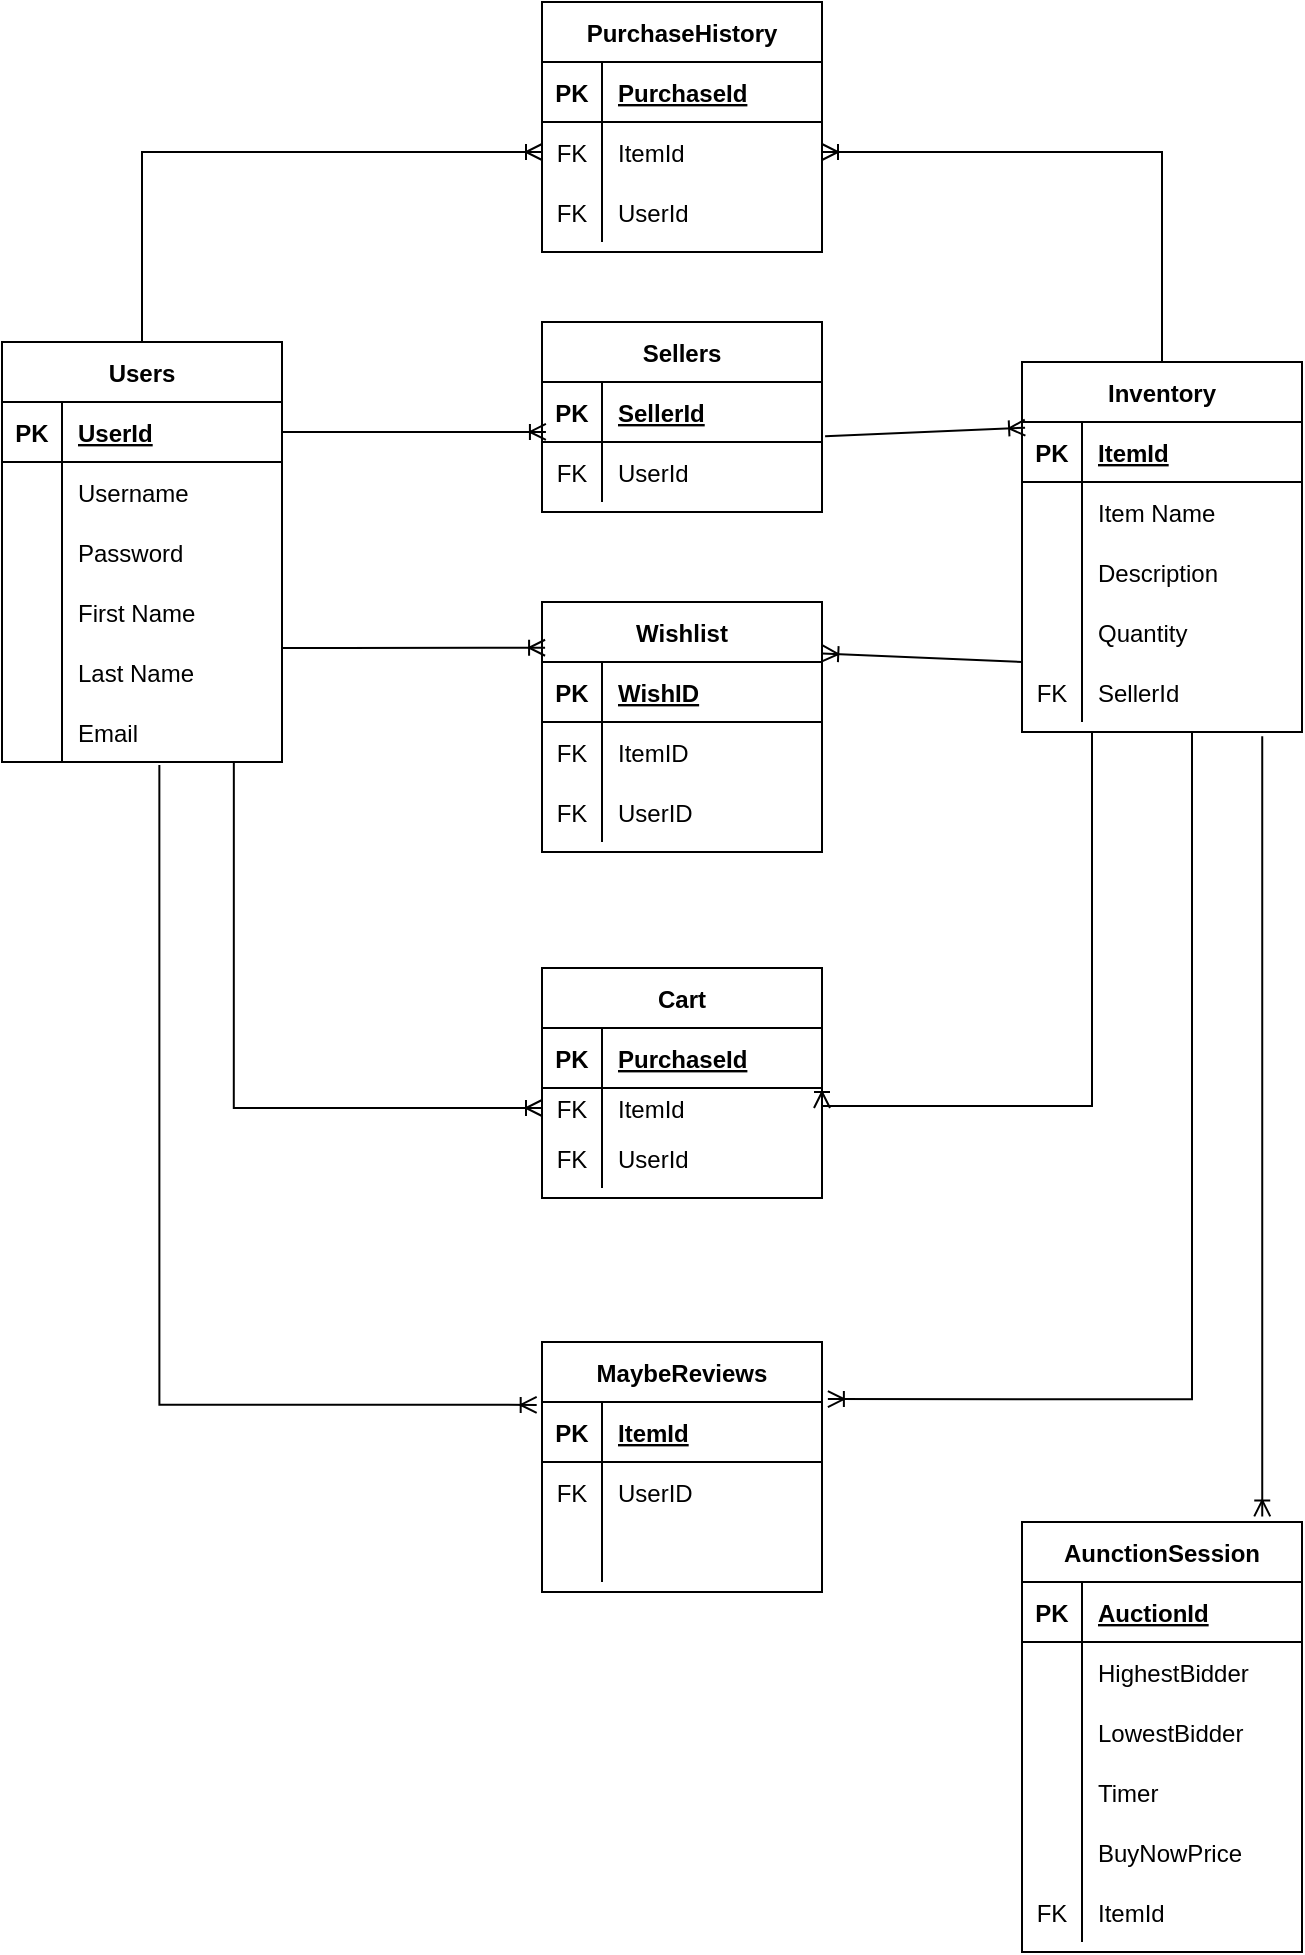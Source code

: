 <mxfile version="16.6.2" type="github">
  <diagram id="R2lEEEUBdFMjLlhIrx00" name="Page-1">
    <mxGraphModel dx="2031" dy="1134" grid="1" gridSize="10" guides="1" tooltips="1" connect="1" arrows="1" fold="1" page="1" pageScale="1" pageWidth="850" pageHeight="1100" math="0" shadow="0" extFonts="Permanent Marker^https://fonts.googleapis.com/css?family=Permanent+Marker">
      <root>
        <mxCell id="0" />
        <mxCell id="1" parent="0" />
        <mxCell id="C-vyLk0tnHw3VtMMgP7b-2" value="Sellers" style="shape=table;startSize=30;container=1;collapsible=1;childLayout=tableLayout;fixedRows=1;rowLines=0;fontStyle=1;align=center;resizeLast=1;" parent="1" vertex="1">
          <mxGeometry x="390" y="170" width="140" height="95" as="geometry" />
        </mxCell>
        <mxCell id="C-vyLk0tnHw3VtMMgP7b-3" value="" style="shape=partialRectangle;collapsible=0;dropTarget=0;pointerEvents=0;fillColor=none;points=[[0,0.5],[1,0.5]];portConstraint=eastwest;top=0;left=0;right=0;bottom=1;" parent="C-vyLk0tnHw3VtMMgP7b-2" vertex="1">
          <mxGeometry y="30" width="140" height="30" as="geometry" />
        </mxCell>
        <mxCell id="C-vyLk0tnHw3VtMMgP7b-4" value="PK" style="shape=partialRectangle;overflow=hidden;connectable=0;fillColor=none;top=0;left=0;bottom=0;right=0;fontStyle=1;" parent="C-vyLk0tnHw3VtMMgP7b-3" vertex="1">
          <mxGeometry width="30" height="30" as="geometry">
            <mxRectangle width="30" height="30" as="alternateBounds" />
          </mxGeometry>
        </mxCell>
        <mxCell id="C-vyLk0tnHw3VtMMgP7b-5" value="SellerId" style="shape=partialRectangle;overflow=hidden;connectable=0;fillColor=none;top=0;left=0;bottom=0;right=0;align=left;spacingLeft=6;fontStyle=5;" parent="C-vyLk0tnHw3VtMMgP7b-3" vertex="1">
          <mxGeometry x="30" width="110" height="30" as="geometry">
            <mxRectangle width="110" height="30" as="alternateBounds" />
          </mxGeometry>
        </mxCell>
        <mxCell id="C-vyLk0tnHw3VtMMgP7b-9" value="" style="shape=partialRectangle;collapsible=0;dropTarget=0;pointerEvents=0;fillColor=none;points=[[0,0.5],[1,0.5]];portConstraint=eastwest;top=0;left=0;right=0;bottom=0;" parent="C-vyLk0tnHw3VtMMgP7b-2" vertex="1">
          <mxGeometry y="60" width="140" height="30" as="geometry" />
        </mxCell>
        <mxCell id="C-vyLk0tnHw3VtMMgP7b-10" value="FK" style="shape=partialRectangle;overflow=hidden;connectable=0;fillColor=none;top=0;left=0;bottom=0;right=0;" parent="C-vyLk0tnHw3VtMMgP7b-9" vertex="1">
          <mxGeometry width="30" height="30" as="geometry">
            <mxRectangle width="30" height="30" as="alternateBounds" />
          </mxGeometry>
        </mxCell>
        <mxCell id="C-vyLk0tnHw3VtMMgP7b-11" value="UserId" style="shape=partialRectangle;overflow=hidden;connectable=0;fillColor=none;top=0;left=0;bottom=0;right=0;align=left;spacingLeft=6;" parent="C-vyLk0tnHw3VtMMgP7b-9" vertex="1">
          <mxGeometry x="30" width="110" height="30" as="geometry">
            <mxRectangle width="110" height="30" as="alternateBounds" />
          </mxGeometry>
        </mxCell>
        <mxCell id="C-vyLk0tnHw3VtMMgP7b-13" value="Inventory" style="shape=table;startSize=30;container=1;collapsible=1;childLayout=tableLayout;fixedRows=1;rowLines=0;fontStyle=1;align=center;resizeLast=1;" parent="1" vertex="1">
          <mxGeometry x="630" y="190" width="140" height="185" as="geometry" />
        </mxCell>
        <mxCell id="C-vyLk0tnHw3VtMMgP7b-14" value="" style="shape=partialRectangle;collapsible=0;dropTarget=0;pointerEvents=0;fillColor=none;points=[[0,0.5],[1,0.5]];portConstraint=eastwest;top=0;left=0;right=0;bottom=1;" parent="C-vyLk0tnHw3VtMMgP7b-13" vertex="1">
          <mxGeometry y="30" width="140" height="30" as="geometry" />
        </mxCell>
        <mxCell id="C-vyLk0tnHw3VtMMgP7b-15" value="PK" style="shape=partialRectangle;overflow=hidden;connectable=0;fillColor=none;top=0;left=0;bottom=0;right=0;fontStyle=1;" parent="C-vyLk0tnHw3VtMMgP7b-14" vertex="1">
          <mxGeometry width="30" height="30" as="geometry">
            <mxRectangle width="30" height="30" as="alternateBounds" />
          </mxGeometry>
        </mxCell>
        <mxCell id="C-vyLk0tnHw3VtMMgP7b-16" value="ItemId" style="shape=partialRectangle;overflow=hidden;connectable=0;fillColor=none;top=0;left=0;bottom=0;right=0;align=left;spacingLeft=6;fontStyle=5;" parent="C-vyLk0tnHw3VtMMgP7b-14" vertex="1">
          <mxGeometry x="30" width="110" height="30" as="geometry">
            <mxRectangle width="110" height="30" as="alternateBounds" />
          </mxGeometry>
        </mxCell>
        <mxCell id="C-vyLk0tnHw3VtMMgP7b-17" value="" style="shape=partialRectangle;collapsible=0;dropTarget=0;pointerEvents=0;fillColor=none;points=[[0,0.5],[1,0.5]];portConstraint=eastwest;top=0;left=0;right=0;bottom=0;" parent="C-vyLk0tnHw3VtMMgP7b-13" vertex="1">
          <mxGeometry y="60" width="140" height="30" as="geometry" />
        </mxCell>
        <mxCell id="C-vyLk0tnHw3VtMMgP7b-18" value="" style="shape=partialRectangle;overflow=hidden;connectable=0;fillColor=none;top=0;left=0;bottom=0;right=0;" parent="C-vyLk0tnHw3VtMMgP7b-17" vertex="1">
          <mxGeometry width="30" height="30" as="geometry">
            <mxRectangle width="30" height="30" as="alternateBounds" />
          </mxGeometry>
        </mxCell>
        <mxCell id="C-vyLk0tnHw3VtMMgP7b-19" value="Item Name" style="shape=partialRectangle;overflow=hidden;connectable=0;fillColor=none;top=0;left=0;bottom=0;right=0;align=left;spacingLeft=6;" parent="C-vyLk0tnHw3VtMMgP7b-17" vertex="1">
          <mxGeometry x="30" width="110" height="30" as="geometry">
            <mxRectangle width="110" height="30" as="alternateBounds" />
          </mxGeometry>
        </mxCell>
        <mxCell id="C-vyLk0tnHw3VtMMgP7b-20" value="" style="shape=partialRectangle;collapsible=0;dropTarget=0;pointerEvents=0;fillColor=none;points=[[0,0.5],[1,0.5]];portConstraint=eastwest;top=0;left=0;right=0;bottom=0;" parent="C-vyLk0tnHw3VtMMgP7b-13" vertex="1">
          <mxGeometry y="90" width="140" height="30" as="geometry" />
        </mxCell>
        <mxCell id="C-vyLk0tnHw3VtMMgP7b-21" value="" style="shape=partialRectangle;overflow=hidden;connectable=0;fillColor=none;top=0;left=0;bottom=0;right=0;" parent="C-vyLk0tnHw3VtMMgP7b-20" vertex="1">
          <mxGeometry width="30" height="30" as="geometry">
            <mxRectangle width="30" height="30" as="alternateBounds" />
          </mxGeometry>
        </mxCell>
        <mxCell id="C-vyLk0tnHw3VtMMgP7b-22" value="Description" style="shape=partialRectangle;overflow=hidden;connectable=0;fillColor=none;top=0;left=0;bottom=0;right=0;align=left;spacingLeft=6;" parent="C-vyLk0tnHw3VtMMgP7b-20" vertex="1">
          <mxGeometry x="30" width="110" height="30" as="geometry">
            <mxRectangle width="110" height="30" as="alternateBounds" />
          </mxGeometry>
        </mxCell>
        <mxCell id="ozkLrwZnO6SJjDPmM26t-23" style="shape=partialRectangle;collapsible=0;dropTarget=0;pointerEvents=0;fillColor=none;points=[[0,0.5],[1,0.5]];portConstraint=eastwest;top=0;left=0;right=0;bottom=0;" vertex="1" parent="C-vyLk0tnHw3VtMMgP7b-13">
          <mxGeometry y="120" width="140" height="30" as="geometry" />
        </mxCell>
        <mxCell id="ozkLrwZnO6SJjDPmM26t-24" style="shape=partialRectangle;overflow=hidden;connectable=0;fillColor=none;top=0;left=0;bottom=0;right=0;" vertex="1" parent="ozkLrwZnO6SJjDPmM26t-23">
          <mxGeometry width="30" height="30" as="geometry">
            <mxRectangle width="30" height="30" as="alternateBounds" />
          </mxGeometry>
        </mxCell>
        <mxCell id="ozkLrwZnO6SJjDPmM26t-25" value="Quantity" style="shape=partialRectangle;overflow=hidden;connectable=0;fillColor=none;top=0;left=0;bottom=0;right=0;align=left;spacingLeft=6;" vertex="1" parent="ozkLrwZnO6SJjDPmM26t-23">
          <mxGeometry x="30" width="110" height="30" as="geometry">
            <mxRectangle width="110" height="30" as="alternateBounds" />
          </mxGeometry>
        </mxCell>
        <mxCell id="ozkLrwZnO6SJjDPmM26t-26" style="shape=partialRectangle;collapsible=0;dropTarget=0;pointerEvents=0;fillColor=none;points=[[0,0.5],[1,0.5]];portConstraint=eastwest;top=0;left=0;right=0;bottom=0;" vertex="1" parent="C-vyLk0tnHw3VtMMgP7b-13">
          <mxGeometry y="150" width="140" height="30" as="geometry" />
        </mxCell>
        <mxCell id="ozkLrwZnO6SJjDPmM26t-27" value="FK" style="shape=partialRectangle;overflow=hidden;connectable=0;fillColor=none;top=0;left=0;bottom=0;right=0;" vertex="1" parent="ozkLrwZnO6SJjDPmM26t-26">
          <mxGeometry width="30" height="30" as="geometry">
            <mxRectangle width="30" height="30" as="alternateBounds" />
          </mxGeometry>
        </mxCell>
        <mxCell id="ozkLrwZnO6SJjDPmM26t-28" value="SellerId" style="shape=partialRectangle;overflow=hidden;connectable=0;fillColor=none;top=0;left=0;bottom=0;right=0;align=left;spacingLeft=6;" vertex="1" parent="ozkLrwZnO6SJjDPmM26t-26">
          <mxGeometry x="30" width="110" height="30" as="geometry">
            <mxRectangle width="110" height="30" as="alternateBounds" />
          </mxGeometry>
        </mxCell>
        <mxCell id="C-vyLk0tnHw3VtMMgP7b-23" value="Users" style="shape=table;startSize=30;container=1;collapsible=1;childLayout=tableLayout;fixedRows=1;rowLines=0;fontStyle=1;align=center;resizeLast=1;" parent="1" vertex="1">
          <mxGeometry x="120" y="180" width="140" height="210" as="geometry" />
        </mxCell>
        <mxCell id="C-vyLk0tnHw3VtMMgP7b-24" value="" style="shape=partialRectangle;collapsible=0;dropTarget=0;pointerEvents=0;fillColor=none;points=[[0,0.5],[1,0.5]];portConstraint=eastwest;top=0;left=0;right=0;bottom=1;" parent="C-vyLk0tnHw3VtMMgP7b-23" vertex="1">
          <mxGeometry y="30" width="140" height="30" as="geometry" />
        </mxCell>
        <mxCell id="C-vyLk0tnHw3VtMMgP7b-25" value="PK" style="shape=partialRectangle;overflow=hidden;connectable=0;fillColor=none;top=0;left=0;bottom=0;right=0;fontStyle=1;" parent="C-vyLk0tnHw3VtMMgP7b-24" vertex="1">
          <mxGeometry width="30" height="30" as="geometry">
            <mxRectangle width="30" height="30" as="alternateBounds" />
          </mxGeometry>
        </mxCell>
        <mxCell id="C-vyLk0tnHw3VtMMgP7b-26" value="UserId" style="shape=partialRectangle;overflow=hidden;connectable=0;fillColor=none;top=0;left=0;bottom=0;right=0;align=left;spacingLeft=6;fontStyle=5;" parent="C-vyLk0tnHw3VtMMgP7b-24" vertex="1">
          <mxGeometry x="30" width="110" height="30" as="geometry">
            <mxRectangle width="110" height="30" as="alternateBounds" />
          </mxGeometry>
        </mxCell>
        <mxCell id="C-vyLk0tnHw3VtMMgP7b-27" value="" style="shape=partialRectangle;collapsible=0;dropTarget=0;pointerEvents=0;fillColor=none;points=[[0,0.5],[1,0.5]];portConstraint=eastwest;top=0;left=0;right=0;bottom=0;" parent="C-vyLk0tnHw3VtMMgP7b-23" vertex="1">
          <mxGeometry y="60" width="140" height="30" as="geometry" />
        </mxCell>
        <mxCell id="C-vyLk0tnHw3VtMMgP7b-28" value="" style="shape=partialRectangle;overflow=hidden;connectable=0;fillColor=none;top=0;left=0;bottom=0;right=0;" parent="C-vyLk0tnHw3VtMMgP7b-27" vertex="1">
          <mxGeometry width="30" height="30" as="geometry">
            <mxRectangle width="30" height="30" as="alternateBounds" />
          </mxGeometry>
        </mxCell>
        <mxCell id="C-vyLk0tnHw3VtMMgP7b-29" value="Username" style="shape=partialRectangle;overflow=hidden;connectable=0;fillColor=none;top=0;left=0;bottom=0;right=0;align=left;spacingLeft=6;" parent="C-vyLk0tnHw3VtMMgP7b-27" vertex="1">
          <mxGeometry x="30" width="110" height="30" as="geometry">
            <mxRectangle width="110" height="30" as="alternateBounds" />
          </mxGeometry>
        </mxCell>
        <mxCell id="ozkLrwZnO6SJjDPmM26t-8" style="shape=partialRectangle;collapsible=0;dropTarget=0;pointerEvents=0;fillColor=none;points=[[0,0.5],[1,0.5]];portConstraint=eastwest;top=0;left=0;right=0;bottom=0;" vertex="1" parent="C-vyLk0tnHw3VtMMgP7b-23">
          <mxGeometry y="90" width="140" height="30" as="geometry" />
        </mxCell>
        <mxCell id="ozkLrwZnO6SJjDPmM26t-9" style="shape=partialRectangle;overflow=hidden;connectable=0;fillColor=none;top=0;left=0;bottom=0;right=0;" vertex="1" parent="ozkLrwZnO6SJjDPmM26t-8">
          <mxGeometry width="30" height="30" as="geometry">
            <mxRectangle width="30" height="30" as="alternateBounds" />
          </mxGeometry>
        </mxCell>
        <mxCell id="ozkLrwZnO6SJjDPmM26t-10" value="Password" style="shape=partialRectangle;overflow=hidden;connectable=0;fillColor=none;top=0;left=0;bottom=0;right=0;align=left;spacingLeft=6;" vertex="1" parent="ozkLrwZnO6SJjDPmM26t-8">
          <mxGeometry x="30" width="110" height="30" as="geometry">
            <mxRectangle width="110" height="30" as="alternateBounds" />
          </mxGeometry>
        </mxCell>
        <mxCell id="ozkLrwZnO6SJjDPmM26t-14" style="shape=partialRectangle;collapsible=0;dropTarget=0;pointerEvents=0;fillColor=none;points=[[0,0.5],[1,0.5]];portConstraint=eastwest;top=0;left=0;right=0;bottom=0;" vertex="1" parent="C-vyLk0tnHw3VtMMgP7b-23">
          <mxGeometry y="120" width="140" height="30" as="geometry" />
        </mxCell>
        <mxCell id="ozkLrwZnO6SJjDPmM26t-15" style="shape=partialRectangle;overflow=hidden;connectable=0;fillColor=none;top=0;left=0;bottom=0;right=0;" vertex="1" parent="ozkLrwZnO6SJjDPmM26t-14">
          <mxGeometry width="30" height="30" as="geometry">
            <mxRectangle width="30" height="30" as="alternateBounds" />
          </mxGeometry>
        </mxCell>
        <mxCell id="ozkLrwZnO6SJjDPmM26t-16" value="First Name" style="shape=partialRectangle;overflow=hidden;connectable=0;fillColor=none;top=0;left=0;bottom=0;right=0;align=left;spacingLeft=6;" vertex="1" parent="ozkLrwZnO6SJjDPmM26t-14">
          <mxGeometry x="30" width="110" height="30" as="geometry">
            <mxRectangle width="110" height="30" as="alternateBounds" />
          </mxGeometry>
        </mxCell>
        <mxCell id="ozkLrwZnO6SJjDPmM26t-17" style="shape=partialRectangle;collapsible=0;dropTarget=0;pointerEvents=0;fillColor=none;points=[[0,0.5],[1,0.5]];portConstraint=eastwest;top=0;left=0;right=0;bottom=0;" vertex="1" parent="C-vyLk0tnHw3VtMMgP7b-23">
          <mxGeometry y="150" width="140" height="30" as="geometry" />
        </mxCell>
        <mxCell id="ozkLrwZnO6SJjDPmM26t-18" style="shape=partialRectangle;overflow=hidden;connectable=0;fillColor=none;top=0;left=0;bottom=0;right=0;" vertex="1" parent="ozkLrwZnO6SJjDPmM26t-17">
          <mxGeometry width="30" height="30" as="geometry">
            <mxRectangle width="30" height="30" as="alternateBounds" />
          </mxGeometry>
        </mxCell>
        <mxCell id="ozkLrwZnO6SJjDPmM26t-19" value="Last Name" style="shape=partialRectangle;overflow=hidden;connectable=0;fillColor=none;top=0;left=0;bottom=0;right=0;align=left;spacingLeft=6;" vertex="1" parent="ozkLrwZnO6SJjDPmM26t-17">
          <mxGeometry x="30" width="110" height="30" as="geometry">
            <mxRectangle width="110" height="30" as="alternateBounds" />
          </mxGeometry>
        </mxCell>
        <mxCell id="ozkLrwZnO6SJjDPmM26t-20" style="shape=partialRectangle;collapsible=0;dropTarget=0;pointerEvents=0;fillColor=none;points=[[0,0.5],[1,0.5]];portConstraint=eastwest;top=0;left=0;right=0;bottom=0;" vertex="1" parent="C-vyLk0tnHw3VtMMgP7b-23">
          <mxGeometry y="180" width="140" height="30" as="geometry" />
        </mxCell>
        <mxCell id="ozkLrwZnO6SJjDPmM26t-21" style="shape=partialRectangle;overflow=hidden;connectable=0;fillColor=none;top=0;left=0;bottom=0;right=0;" vertex="1" parent="ozkLrwZnO6SJjDPmM26t-20">
          <mxGeometry width="30" height="30" as="geometry">
            <mxRectangle width="30" height="30" as="alternateBounds" />
          </mxGeometry>
        </mxCell>
        <mxCell id="ozkLrwZnO6SJjDPmM26t-22" value="Email" style="shape=partialRectangle;overflow=hidden;connectable=0;fillColor=none;top=0;left=0;bottom=0;right=0;align=left;spacingLeft=6;" vertex="1" parent="ozkLrwZnO6SJjDPmM26t-20">
          <mxGeometry x="30" width="110" height="30" as="geometry">
            <mxRectangle width="110" height="30" as="alternateBounds" />
          </mxGeometry>
        </mxCell>
        <mxCell id="ELUTy0-Bg-P7T-YFolr1-5" value="Wishlist" style="shape=table;startSize=30;container=1;collapsible=1;childLayout=tableLayout;fixedRows=1;rowLines=0;fontStyle=1;align=center;resizeLast=1;" parent="1" vertex="1">
          <mxGeometry x="390" y="310" width="140" height="125" as="geometry" />
        </mxCell>
        <mxCell id="ELUTy0-Bg-P7T-YFolr1-6" value="" style="shape=partialRectangle;collapsible=0;dropTarget=0;pointerEvents=0;fillColor=none;points=[[0,0.5],[1,0.5]];portConstraint=eastwest;top=0;left=0;right=0;bottom=1;" parent="ELUTy0-Bg-P7T-YFolr1-5" vertex="1">
          <mxGeometry y="30" width="140" height="30" as="geometry" />
        </mxCell>
        <mxCell id="ELUTy0-Bg-P7T-YFolr1-7" value="PK" style="shape=partialRectangle;overflow=hidden;connectable=0;fillColor=none;top=0;left=0;bottom=0;right=0;fontStyle=1;" parent="ELUTy0-Bg-P7T-YFolr1-6" vertex="1">
          <mxGeometry width="30" height="30" as="geometry">
            <mxRectangle width="30" height="30" as="alternateBounds" />
          </mxGeometry>
        </mxCell>
        <mxCell id="ELUTy0-Bg-P7T-YFolr1-8" value="WishID" style="shape=partialRectangle;overflow=hidden;connectable=0;fillColor=none;top=0;left=0;bottom=0;right=0;align=left;spacingLeft=6;fontStyle=5;" parent="ELUTy0-Bg-P7T-YFolr1-6" vertex="1">
          <mxGeometry x="30" width="110" height="30" as="geometry">
            <mxRectangle width="110" height="30" as="alternateBounds" />
          </mxGeometry>
        </mxCell>
        <mxCell id="ELUTy0-Bg-P7T-YFolr1-9" value="" style="shape=partialRectangle;collapsible=0;dropTarget=0;pointerEvents=0;fillColor=none;points=[[0,0.5],[1,0.5]];portConstraint=eastwest;top=0;left=0;right=0;bottom=0;" parent="ELUTy0-Bg-P7T-YFolr1-5" vertex="1">
          <mxGeometry y="60" width="140" height="30" as="geometry" />
        </mxCell>
        <mxCell id="ELUTy0-Bg-P7T-YFolr1-10" value="FK" style="shape=partialRectangle;overflow=hidden;connectable=0;fillColor=none;top=0;left=0;bottom=0;right=0;" parent="ELUTy0-Bg-P7T-YFolr1-9" vertex="1">
          <mxGeometry width="30" height="30" as="geometry">
            <mxRectangle width="30" height="30" as="alternateBounds" />
          </mxGeometry>
        </mxCell>
        <mxCell id="ELUTy0-Bg-P7T-YFolr1-11" value="ItemID" style="shape=partialRectangle;overflow=hidden;connectable=0;fillColor=none;top=0;left=0;bottom=0;right=0;align=left;spacingLeft=6;" parent="ELUTy0-Bg-P7T-YFolr1-9" vertex="1">
          <mxGeometry x="30" width="110" height="30" as="geometry">
            <mxRectangle width="110" height="30" as="alternateBounds" />
          </mxGeometry>
        </mxCell>
        <mxCell id="ozkLrwZnO6SJjDPmM26t-52" style="shape=partialRectangle;collapsible=0;dropTarget=0;pointerEvents=0;fillColor=none;points=[[0,0.5],[1,0.5]];portConstraint=eastwest;top=0;left=0;right=0;bottom=0;" vertex="1" parent="ELUTy0-Bg-P7T-YFolr1-5">
          <mxGeometry y="90" width="140" height="30" as="geometry" />
        </mxCell>
        <mxCell id="ozkLrwZnO6SJjDPmM26t-53" value="FK" style="shape=partialRectangle;overflow=hidden;connectable=0;fillColor=none;top=0;left=0;bottom=0;right=0;" vertex="1" parent="ozkLrwZnO6SJjDPmM26t-52">
          <mxGeometry width="30" height="30" as="geometry">
            <mxRectangle width="30" height="30" as="alternateBounds" />
          </mxGeometry>
        </mxCell>
        <mxCell id="ozkLrwZnO6SJjDPmM26t-54" value="UserID" style="shape=partialRectangle;overflow=hidden;connectable=0;fillColor=none;top=0;left=0;bottom=0;right=0;align=left;spacingLeft=6;" vertex="1" parent="ozkLrwZnO6SJjDPmM26t-52">
          <mxGeometry x="30" width="110" height="30" as="geometry">
            <mxRectangle width="110" height="30" as="alternateBounds" />
          </mxGeometry>
        </mxCell>
        <mxCell id="ELUTy0-Bg-P7T-YFolr1-15" value="Cart" style="shape=table;startSize=30;container=1;collapsible=1;childLayout=tableLayout;fixedRows=1;rowLines=0;fontStyle=1;align=center;resizeLast=1;" parent="1" vertex="1">
          <mxGeometry x="390" y="493" width="140" height="115" as="geometry" />
        </mxCell>
        <mxCell id="ELUTy0-Bg-P7T-YFolr1-16" value="" style="shape=partialRectangle;collapsible=0;dropTarget=0;pointerEvents=0;fillColor=none;points=[[0,0.5],[1,0.5]];portConstraint=eastwest;top=0;left=0;right=0;bottom=1;" parent="ELUTy0-Bg-P7T-YFolr1-15" vertex="1">
          <mxGeometry y="30" width="140" height="30" as="geometry" />
        </mxCell>
        <mxCell id="ELUTy0-Bg-P7T-YFolr1-17" value="PK" style="shape=partialRectangle;overflow=hidden;connectable=0;fillColor=none;top=0;left=0;bottom=0;right=0;fontStyle=1;" parent="ELUTy0-Bg-P7T-YFolr1-16" vertex="1">
          <mxGeometry width="30" height="30" as="geometry">
            <mxRectangle width="30" height="30" as="alternateBounds" />
          </mxGeometry>
        </mxCell>
        <mxCell id="ELUTy0-Bg-P7T-YFolr1-18" value="PurchaseId" style="shape=partialRectangle;overflow=hidden;connectable=0;fillColor=none;top=0;left=0;bottom=0;right=0;align=left;spacingLeft=6;fontStyle=5;" parent="ELUTy0-Bg-P7T-YFolr1-16" vertex="1">
          <mxGeometry x="30" width="110" height="30" as="geometry">
            <mxRectangle width="110" height="30" as="alternateBounds" />
          </mxGeometry>
        </mxCell>
        <mxCell id="ELUTy0-Bg-P7T-YFolr1-19" value="" style="shape=partialRectangle;collapsible=0;dropTarget=0;pointerEvents=0;fillColor=none;points=[[0,0.5],[1,0.5]];portConstraint=eastwest;top=0;left=0;right=0;bottom=0;" parent="ELUTy0-Bg-P7T-YFolr1-15" vertex="1">
          <mxGeometry y="60" width="140" height="20" as="geometry" />
        </mxCell>
        <mxCell id="ELUTy0-Bg-P7T-YFolr1-20" value="FK" style="shape=partialRectangle;overflow=hidden;connectable=0;fillColor=none;top=0;left=0;bottom=0;right=0;" parent="ELUTy0-Bg-P7T-YFolr1-19" vertex="1">
          <mxGeometry width="30" height="20" as="geometry">
            <mxRectangle width="30" height="20" as="alternateBounds" />
          </mxGeometry>
        </mxCell>
        <mxCell id="ELUTy0-Bg-P7T-YFolr1-21" value="ItemId" style="shape=partialRectangle;overflow=hidden;connectable=0;fillColor=none;top=0;left=0;bottom=0;right=0;align=left;spacingLeft=6;" parent="ELUTy0-Bg-P7T-YFolr1-19" vertex="1">
          <mxGeometry x="30" width="110" height="20" as="geometry">
            <mxRectangle width="110" height="20" as="alternateBounds" />
          </mxGeometry>
        </mxCell>
        <mxCell id="ozkLrwZnO6SJjDPmM26t-29" style="shape=partialRectangle;collapsible=0;dropTarget=0;pointerEvents=0;fillColor=none;points=[[0,0.5],[1,0.5]];portConstraint=eastwest;top=0;left=0;right=0;bottom=0;" vertex="1" parent="ELUTy0-Bg-P7T-YFolr1-15">
          <mxGeometry y="80" width="140" height="30" as="geometry" />
        </mxCell>
        <mxCell id="ozkLrwZnO6SJjDPmM26t-30" value="FK" style="shape=partialRectangle;overflow=hidden;connectable=0;fillColor=none;top=0;left=0;bottom=0;right=0;" vertex="1" parent="ozkLrwZnO6SJjDPmM26t-29">
          <mxGeometry width="30" height="30" as="geometry">
            <mxRectangle width="30" height="30" as="alternateBounds" />
          </mxGeometry>
        </mxCell>
        <mxCell id="ozkLrwZnO6SJjDPmM26t-31" value="UserId" style="shape=partialRectangle;overflow=hidden;connectable=0;fillColor=none;top=0;left=0;bottom=0;right=0;align=left;spacingLeft=6;" vertex="1" parent="ozkLrwZnO6SJjDPmM26t-29">
          <mxGeometry x="30" width="110" height="30" as="geometry">
            <mxRectangle width="110" height="30" as="alternateBounds" />
          </mxGeometry>
        </mxCell>
        <mxCell id="ELUTy0-Bg-P7T-YFolr1-25" value="PurchaseHistory" style="shape=table;startSize=30;container=1;collapsible=1;childLayout=tableLayout;fixedRows=1;rowLines=0;fontStyle=1;align=center;resizeLast=1;" parent="1" vertex="1">
          <mxGeometry x="390" y="10" width="140" height="125" as="geometry" />
        </mxCell>
        <mxCell id="ELUTy0-Bg-P7T-YFolr1-26" value="" style="shape=partialRectangle;collapsible=0;dropTarget=0;pointerEvents=0;fillColor=none;points=[[0,0.5],[1,0.5]];portConstraint=eastwest;top=0;left=0;right=0;bottom=1;" parent="ELUTy0-Bg-P7T-YFolr1-25" vertex="1">
          <mxGeometry y="30" width="140" height="30" as="geometry" />
        </mxCell>
        <mxCell id="ELUTy0-Bg-P7T-YFolr1-27" value="PK" style="shape=partialRectangle;overflow=hidden;connectable=0;fillColor=none;top=0;left=0;bottom=0;right=0;fontStyle=1;" parent="ELUTy0-Bg-P7T-YFolr1-26" vertex="1">
          <mxGeometry width="30" height="30" as="geometry">
            <mxRectangle width="30" height="30" as="alternateBounds" />
          </mxGeometry>
        </mxCell>
        <mxCell id="ELUTy0-Bg-P7T-YFolr1-28" value="PurchaseId" style="shape=partialRectangle;overflow=hidden;connectable=0;fillColor=none;top=0;left=0;bottom=0;right=0;align=left;spacingLeft=6;fontStyle=5;" parent="ELUTy0-Bg-P7T-YFolr1-26" vertex="1">
          <mxGeometry x="30" width="110" height="30" as="geometry">
            <mxRectangle width="110" height="30" as="alternateBounds" />
          </mxGeometry>
        </mxCell>
        <mxCell id="ELUTy0-Bg-P7T-YFolr1-29" value="" style="shape=partialRectangle;collapsible=0;dropTarget=0;pointerEvents=0;fillColor=none;points=[[0,0.5],[1,0.5]];portConstraint=eastwest;top=0;left=0;right=0;bottom=0;" parent="ELUTy0-Bg-P7T-YFolr1-25" vertex="1">
          <mxGeometry y="60" width="140" height="30" as="geometry" />
        </mxCell>
        <mxCell id="ELUTy0-Bg-P7T-YFolr1-30" value="FK" style="shape=partialRectangle;overflow=hidden;connectable=0;fillColor=none;top=0;left=0;bottom=0;right=0;" parent="ELUTy0-Bg-P7T-YFolr1-29" vertex="1">
          <mxGeometry width="30" height="30" as="geometry">
            <mxRectangle width="30" height="30" as="alternateBounds" />
          </mxGeometry>
        </mxCell>
        <mxCell id="ELUTy0-Bg-P7T-YFolr1-31" value="ItemId" style="shape=partialRectangle;overflow=hidden;connectable=0;fillColor=none;top=0;left=0;bottom=0;right=0;align=left;spacingLeft=6;" parent="ELUTy0-Bg-P7T-YFolr1-29" vertex="1">
          <mxGeometry x="30" width="110" height="30" as="geometry">
            <mxRectangle width="110" height="30" as="alternateBounds" />
          </mxGeometry>
        </mxCell>
        <mxCell id="ozkLrwZnO6SJjDPmM26t-47" style="shape=partialRectangle;collapsible=0;dropTarget=0;pointerEvents=0;fillColor=none;points=[[0,0.5],[1,0.5]];portConstraint=eastwest;top=0;left=0;right=0;bottom=0;" vertex="1" parent="ELUTy0-Bg-P7T-YFolr1-25">
          <mxGeometry y="90" width="140" height="30" as="geometry" />
        </mxCell>
        <mxCell id="ozkLrwZnO6SJjDPmM26t-48" value="FK" style="shape=partialRectangle;overflow=hidden;connectable=0;fillColor=none;top=0;left=0;bottom=0;right=0;" vertex="1" parent="ozkLrwZnO6SJjDPmM26t-47">
          <mxGeometry width="30" height="30" as="geometry">
            <mxRectangle width="30" height="30" as="alternateBounds" />
          </mxGeometry>
        </mxCell>
        <mxCell id="ozkLrwZnO6SJjDPmM26t-49" value="UserId" style="shape=partialRectangle;overflow=hidden;connectable=0;fillColor=none;top=0;left=0;bottom=0;right=0;align=left;spacingLeft=6;" vertex="1" parent="ozkLrwZnO6SJjDPmM26t-47">
          <mxGeometry x="30" width="110" height="30" as="geometry">
            <mxRectangle width="110" height="30" as="alternateBounds" />
          </mxGeometry>
        </mxCell>
        <mxCell id="ELUTy0-Bg-P7T-YFolr1-35" value="AunctionSession" style="shape=table;startSize=30;container=1;collapsible=1;childLayout=tableLayout;fixedRows=1;rowLines=0;fontStyle=1;align=center;resizeLast=1;" parent="1" vertex="1">
          <mxGeometry x="630" y="770" width="140" height="215" as="geometry" />
        </mxCell>
        <mxCell id="ELUTy0-Bg-P7T-YFolr1-36" value="" style="shape=partialRectangle;collapsible=0;dropTarget=0;pointerEvents=0;fillColor=none;points=[[0,0.5],[1,0.5]];portConstraint=eastwest;top=0;left=0;right=0;bottom=1;" parent="ELUTy0-Bg-P7T-YFolr1-35" vertex="1">
          <mxGeometry y="30" width="140" height="30" as="geometry" />
        </mxCell>
        <mxCell id="ELUTy0-Bg-P7T-YFolr1-37" value="PK" style="shape=partialRectangle;overflow=hidden;connectable=0;fillColor=none;top=0;left=0;bottom=0;right=0;fontStyle=1;" parent="ELUTy0-Bg-P7T-YFolr1-36" vertex="1">
          <mxGeometry width="30" height="30" as="geometry">
            <mxRectangle width="30" height="30" as="alternateBounds" />
          </mxGeometry>
        </mxCell>
        <mxCell id="ELUTy0-Bg-P7T-YFolr1-38" value="AuctionId" style="shape=partialRectangle;overflow=hidden;connectable=0;fillColor=none;top=0;left=0;bottom=0;right=0;align=left;spacingLeft=6;fontStyle=5;" parent="ELUTy0-Bg-P7T-YFolr1-36" vertex="1">
          <mxGeometry x="30" width="110" height="30" as="geometry">
            <mxRectangle width="110" height="30" as="alternateBounds" />
          </mxGeometry>
        </mxCell>
        <mxCell id="ELUTy0-Bg-P7T-YFolr1-42" value="" style="shape=partialRectangle;collapsible=0;dropTarget=0;pointerEvents=0;fillColor=none;points=[[0,0.5],[1,0.5]];portConstraint=eastwest;top=0;left=0;right=0;bottom=0;" parent="ELUTy0-Bg-P7T-YFolr1-35" vertex="1">
          <mxGeometry y="60" width="140" height="30" as="geometry" />
        </mxCell>
        <mxCell id="ELUTy0-Bg-P7T-YFolr1-43" value="" style="shape=partialRectangle;overflow=hidden;connectable=0;fillColor=none;top=0;left=0;bottom=0;right=0;" parent="ELUTy0-Bg-P7T-YFolr1-42" vertex="1">
          <mxGeometry width="30" height="30" as="geometry">
            <mxRectangle width="30" height="30" as="alternateBounds" />
          </mxGeometry>
        </mxCell>
        <mxCell id="ELUTy0-Bg-P7T-YFolr1-44" value="HighestBidder" style="shape=partialRectangle;overflow=hidden;connectable=0;fillColor=none;top=0;left=0;bottom=0;right=0;align=left;spacingLeft=6;" parent="ELUTy0-Bg-P7T-YFolr1-42" vertex="1">
          <mxGeometry x="30" width="110" height="30" as="geometry">
            <mxRectangle width="110" height="30" as="alternateBounds" />
          </mxGeometry>
        </mxCell>
        <mxCell id="ozkLrwZnO6SJjDPmM26t-32" style="shape=partialRectangle;collapsible=0;dropTarget=0;pointerEvents=0;fillColor=none;points=[[0,0.5],[1,0.5]];portConstraint=eastwest;top=0;left=0;right=0;bottom=0;" vertex="1" parent="ELUTy0-Bg-P7T-YFolr1-35">
          <mxGeometry y="90" width="140" height="30" as="geometry" />
        </mxCell>
        <mxCell id="ozkLrwZnO6SJjDPmM26t-33" style="shape=partialRectangle;overflow=hidden;connectable=0;fillColor=none;top=0;left=0;bottom=0;right=0;" vertex="1" parent="ozkLrwZnO6SJjDPmM26t-32">
          <mxGeometry width="30" height="30" as="geometry">
            <mxRectangle width="30" height="30" as="alternateBounds" />
          </mxGeometry>
        </mxCell>
        <mxCell id="ozkLrwZnO6SJjDPmM26t-34" value="LowestBidder" style="shape=partialRectangle;overflow=hidden;connectable=0;fillColor=none;top=0;left=0;bottom=0;right=0;align=left;spacingLeft=6;" vertex="1" parent="ozkLrwZnO6SJjDPmM26t-32">
          <mxGeometry x="30" width="110" height="30" as="geometry">
            <mxRectangle width="110" height="30" as="alternateBounds" />
          </mxGeometry>
        </mxCell>
        <mxCell id="ozkLrwZnO6SJjDPmM26t-35" style="shape=partialRectangle;collapsible=0;dropTarget=0;pointerEvents=0;fillColor=none;points=[[0,0.5],[1,0.5]];portConstraint=eastwest;top=0;left=0;right=0;bottom=0;" vertex="1" parent="ELUTy0-Bg-P7T-YFolr1-35">
          <mxGeometry y="120" width="140" height="30" as="geometry" />
        </mxCell>
        <mxCell id="ozkLrwZnO6SJjDPmM26t-36" style="shape=partialRectangle;overflow=hidden;connectable=0;fillColor=none;top=0;left=0;bottom=0;right=0;" vertex="1" parent="ozkLrwZnO6SJjDPmM26t-35">
          <mxGeometry width="30" height="30" as="geometry">
            <mxRectangle width="30" height="30" as="alternateBounds" />
          </mxGeometry>
        </mxCell>
        <mxCell id="ozkLrwZnO6SJjDPmM26t-37" value="Timer" style="shape=partialRectangle;overflow=hidden;connectable=0;fillColor=none;top=0;left=0;bottom=0;right=0;align=left;spacingLeft=6;" vertex="1" parent="ozkLrwZnO6SJjDPmM26t-35">
          <mxGeometry x="30" width="110" height="30" as="geometry">
            <mxRectangle width="110" height="30" as="alternateBounds" />
          </mxGeometry>
        </mxCell>
        <mxCell id="ozkLrwZnO6SJjDPmM26t-38" style="shape=partialRectangle;collapsible=0;dropTarget=0;pointerEvents=0;fillColor=none;points=[[0,0.5],[1,0.5]];portConstraint=eastwest;top=0;left=0;right=0;bottom=0;" vertex="1" parent="ELUTy0-Bg-P7T-YFolr1-35">
          <mxGeometry y="150" width="140" height="30" as="geometry" />
        </mxCell>
        <mxCell id="ozkLrwZnO6SJjDPmM26t-39" style="shape=partialRectangle;overflow=hidden;connectable=0;fillColor=none;top=0;left=0;bottom=0;right=0;" vertex="1" parent="ozkLrwZnO6SJjDPmM26t-38">
          <mxGeometry width="30" height="30" as="geometry">
            <mxRectangle width="30" height="30" as="alternateBounds" />
          </mxGeometry>
        </mxCell>
        <mxCell id="ozkLrwZnO6SJjDPmM26t-40" value="BuyNowPrice" style="shape=partialRectangle;overflow=hidden;connectable=0;fillColor=none;top=0;left=0;bottom=0;right=0;align=left;spacingLeft=6;" vertex="1" parent="ozkLrwZnO6SJjDPmM26t-38">
          <mxGeometry x="30" width="110" height="30" as="geometry">
            <mxRectangle width="110" height="30" as="alternateBounds" />
          </mxGeometry>
        </mxCell>
        <mxCell id="ozkLrwZnO6SJjDPmM26t-41" style="shape=partialRectangle;collapsible=0;dropTarget=0;pointerEvents=0;fillColor=none;points=[[0,0.5],[1,0.5]];portConstraint=eastwest;top=0;left=0;right=0;bottom=0;" vertex="1" parent="ELUTy0-Bg-P7T-YFolr1-35">
          <mxGeometry y="180" width="140" height="30" as="geometry" />
        </mxCell>
        <mxCell id="ozkLrwZnO6SJjDPmM26t-42" value="FK" style="shape=partialRectangle;overflow=hidden;connectable=0;fillColor=none;top=0;left=0;bottom=0;right=0;" vertex="1" parent="ozkLrwZnO6SJjDPmM26t-41">
          <mxGeometry width="30" height="30" as="geometry">
            <mxRectangle width="30" height="30" as="alternateBounds" />
          </mxGeometry>
        </mxCell>
        <mxCell id="ozkLrwZnO6SJjDPmM26t-43" value="ItemId" style="shape=partialRectangle;overflow=hidden;connectable=0;fillColor=none;top=0;left=0;bottom=0;right=0;align=left;spacingLeft=6;" vertex="1" parent="ozkLrwZnO6SJjDPmM26t-41">
          <mxGeometry x="30" width="110" height="30" as="geometry">
            <mxRectangle width="110" height="30" as="alternateBounds" />
          </mxGeometry>
        </mxCell>
        <mxCell id="ELUTy0-Bg-P7T-YFolr1-55" value="MaybeReviews" style="shape=table;startSize=30;container=1;collapsible=1;childLayout=tableLayout;fixedRows=1;rowLines=0;fontStyle=1;align=center;resizeLast=1;" parent="1" vertex="1">
          <mxGeometry x="390" y="680" width="140" height="125.0" as="geometry" />
        </mxCell>
        <mxCell id="ELUTy0-Bg-P7T-YFolr1-56" value="" style="shape=partialRectangle;collapsible=0;dropTarget=0;pointerEvents=0;fillColor=none;points=[[0,0.5],[1,0.5]];portConstraint=eastwest;top=0;left=0;right=0;bottom=1;" parent="ELUTy0-Bg-P7T-YFolr1-55" vertex="1">
          <mxGeometry y="30" width="140" height="30" as="geometry" />
        </mxCell>
        <mxCell id="ELUTy0-Bg-P7T-YFolr1-57" value="PK" style="shape=partialRectangle;overflow=hidden;connectable=0;fillColor=none;top=0;left=0;bottom=0;right=0;fontStyle=1;" parent="ELUTy0-Bg-P7T-YFolr1-56" vertex="1">
          <mxGeometry width="30" height="30" as="geometry">
            <mxRectangle width="30" height="30" as="alternateBounds" />
          </mxGeometry>
        </mxCell>
        <mxCell id="ELUTy0-Bg-P7T-YFolr1-58" value="ItemId" style="shape=partialRectangle;overflow=hidden;connectable=0;fillColor=none;top=0;left=0;bottom=0;right=0;align=left;spacingLeft=6;fontStyle=5;" parent="ELUTy0-Bg-P7T-YFolr1-56" vertex="1">
          <mxGeometry x="30" width="110" height="30" as="geometry">
            <mxRectangle width="110" height="30" as="alternateBounds" />
          </mxGeometry>
        </mxCell>
        <mxCell id="ELUTy0-Bg-P7T-YFolr1-59" value="" style="shape=partialRectangle;collapsible=0;dropTarget=0;pointerEvents=0;fillColor=none;points=[[0,0.5],[1,0.5]];portConstraint=eastwest;top=0;left=0;right=0;bottom=0;" parent="ELUTy0-Bg-P7T-YFolr1-55" vertex="1">
          <mxGeometry y="60" width="140" height="30" as="geometry" />
        </mxCell>
        <mxCell id="ELUTy0-Bg-P7T-YFolr1-60" value="FK" style="shape=partialRectangle;overflow=hidden;connectable=0;fillColor=none;top=0;left=0;bottom=0;right=0;" parent="ELUTy0-Bg-P7T-YFolr1-59" vertex="1">
          <mxGeometry width="30" height="30" as="geometry">
            <mxRectangle width="30" height="30" as="alternateBounds" />
          </mxGeometry>
        </mxCell>
        <mxCell id="ELUTy0-Bg-P7T-YFolr1-61" value="UserID" style="shape=partialRectangle;overflow=hidden;connectable=0;fillColor=none;top=0;left=0;bottom=0;right=0;align=left;spacingLeft=6;" parent="ELUTy0-Bg-P7T-YFolr1-59" vertex="1">
          <mxGeometry x="30" width="110" height="30" as="geometry">
            <mxRectangle width="110" height="30" as="alternateBounds" />
          </mxGeometry>
        </mxCell>
        <mxCell id="ELUTy0-Bg-P7T-YFolr1-62" value="" style="shape=partialRectangle;collapsible=0;dropTarget=0;pointerEvents=0;fillColor=none;points=[[0,0.5],[1,0.5]];portConstraint=eastwest;top=0;left=0;right=0;bottom=0;" parent="ELUTy0-Bg-P7T-YFolr1-55" vertex="1">
          <mxGeometry y="90" width="140" height="30" as="geometry" />
        </mxCell>
        <mxCell id="ELUTy0-Bg-P7T-YFolr1-63" value="" style="shape=partialRectangle;overflow=hidden;connectable=0;fillColor=none;top=0;left=0;bottom=0;right=0;" parent="ELUTy0-Bg-P7T-YFolr1-62" vertex="1">
          <mxGeometry width="30" height="30" as="geometry">
            <mxRectangle width="30" height="30" as="alternateBounds" />
          </mxGeometry>
        </mxCell>
        <mxCell id="ELUTy0-Bg-P7T-YFolr1-64" value="" style="shape=partialRectangle;overflow=hidden;connectable=0;fillColor=none;top=0;left=0;bottom=0;right=0;align=left;spacingLeft=6;" parent="ELUTy0-Bg-P7T-YFolr1-62" vertex="1">
          <mxGeometry x="30" width="110" height="30" as="geometry">
            <mxRectangle width="110" height="30" as="alternateBounds" />
          </mxGeometry>
        </mxCell>
        <mxCell id="ozkLrwZnO6SJjDPmM26t-44" value="" style="edgeStyle=entityRelationEdgeStyle;fontSize=12;html=1;endArrow=ERoneToMany;rounded=0;exitX=1;exitY=0.5;exitDx=0;exitDy=0;entryX=0.014;entryY=0.833;entryDx=0;entryDy=0;entryPerimeter=0;" edge="1" parent="1" source="C-vyLk0tnHw3VtMMgP7b-24" target="C-vyLk0tnHw3VtMMgP7b-3">
          <mxGeometry width="100" height="100" relative="1" as="geometry">
            <mxPoint x="270" y="290" as="sourcePoint" />
            <mxPoint x="370" y="190" as="targetPoint" />
          </mxGeometry>
        </mxCell>
        <mxCell id="ozkLrwZnO6SJjDPmM26t-50" value="" style="edgeStyle=orthogonalEdgeStyle;fontSize=12;html=1;endArrow=ERoneToMany;rounded=0;exitX=0.5;exitY=0;exitDx=0;exitDy=0;entryX=1;entryY=0.5;entryDx=0;entryDy=0;" edge="1" parent="1" source="C-vyLk0tnHw3VtMMgP7b-13" target="ELUTy0-Bg-P7T-YFolr1-29">
          <mxGeometry width="100" height="100" relative="1" as="geometry">
            <mxPoint x="620" y="60" as="sourcePoint" />
            <mxPoint x="715.38" y="60.6" as="targetPoint" />
          </mxGeometry>
        </mxCell>
        <mxCell id="ozkLrwZnO6SJjDPmM26t-51" value="" style="edgeStyle=orthogonalEdgeStyle;fontSize=12;html=1;endArrow=ERoneToMany;rounded=0;exitX=0.5;exitY=0;exitDx=0;exitDy=0;entryX=0;entryY=0.5;entryDx=0;entryDy=0;" edge="1" parent="1" source="C-vyLk0tnHw3VtMMgP7b-23" target="ELUTy0-Bg-P7T-YFolr1-29">
          <mxGeometry width="100" height="100" relative="1" as="geometry">
            <mxPoint x="400" y="115" as="sourcePoint" />
            <mxPoint x="230" y="30" as="targetPoint" />
          </mxGeometry>
        </mxCell>
        <mxCell id="ozkLrwZnO6SJjDPmM26t-55" value="" style="fontSize=12;html=1;endArrow=ERoneToMany;rounded=0;entryX=0.011;entryY=0.095;entryDx=0;entryDy=0;entryPerimeter=0;exitX=1.011;exitY=0.905;exitDx=0;exitDy=0;exitPerimeter=0;" edge="1" parent="1" source="C-vyLk0tnHw3VtMMgP7b-3" target="C-vyLk0tnHw3VtMMgP7b-14">
          <mxGeometry width="100" height="100" relative="1" as="geometry">
            <mxPoint x="570" y="190" as="sourcePoint" />
            <mxPoint x="621.96" y="284.29" as="targetPoint" />
          </mxGeometry>
        </mxCell>
        <mxCell id="ozkLrwZnO6SJjDPmM26t-56" value="" style="edgeStyle=entityRelationEdgeStyle;fontSize=12;html=1;endArrow=ERoneToMany;rounded=0;entryX=0.011;entryY=0.183;entryDx=0;entryDy=0;entryPerimeter=0;" edge="1" parent="1" target="ELUTy0-Bg-P7T-YFolr1-5">
          <mxGeometry width="100" height="100" relative="1" as="geometry">
            <mxPoint x="260" y="333" as="sourcePoint" />
            <mxPoint x="380" y="330" as="targetPoint" />
          </mxGeometry>
        </mxCell>
        <mxCell id="ozkLrwZnO6SJjDPmM26t-60" value="" style="fontSize=12;html=1;endArrow=ERoneToMany;rounded=0;exitX=0.001;exitY=0;exitDx=0;exitDy=0;exitPerimeter=0;entryX=1.001;entryY=-0.143;entryDx=0;entryDy=0;entryPerimeter=0;" edge="1" parent="1" source="ozkLrwZnO6SJjDPmM26t-26" target="ELUTy0-Bg-P7T-YFolr1-6">
          <mxGeometry width="100" height="100" relative="1" as="geometry">
            <mxPoint x="626" y="340" as="sourcePoint" />
            <mxPoint x="530" y="340" as="targetPoint" />
          </mxGeometry>
        </mxCell>
        <mxCell id="ozkLrwZnO6SJjDPmM26t-61" value="" style="edgeStyle=orthogonalEdgeStyle;fontSize=12;html=1;endArrow=ERoneToMany;rounded=0;exitX=0.828;exitY=1;exitDx=0;exitDy=0;exitPerimeter=0;entryX=0;entryY=0.5;entryDx=0;entryDy=0;" edge="1" parent="1" source="ozkLrwZnO6SJjDPmM26t-20" target="ELUTy0-Bg-P7T-YFolr1-19">
          <mxGeometry width="100" height="100" relative="1" as="geometry">
            <mxPoint x="190" y="500" as="sourcePoint" />
            <mxPoint x="290" y="400" as="targetPoint" />
            <Array as="points">
              <mxPoint x="236" y="563" />
            </Array>
          </mxGeometry>
        </mxCell>
        <mxCell id="ozkLrwZnO6SJjDPmM26t-62" value="" style="edgeStyle=orthogonalEdgeStyle;fontSize=12;html=1;endArrow=ERoneToMany;rounded=0;entryX=1;entryY=0.5;entryDx=0;entryDy=0;exitX=0.25;exitY=1;exitDx=0;exitDy=0;" edge="1" parent="1" source="C-vyLk0tnHw3VtMMgP7b-13" target="ELUTy0-Bg-P7T-YFolr1-19">
          <mxGeometry width="100" height="100" relative="1" as="geometry">
            <mxPoint x="590" y="390" as="sourcePoint" />
            <mxPoint x="788.57" y="561.56" as="targetPoint" />
            <Array as="points">
              <mxPoint x="665" y="562" />
              <mxPoint x="530" y="562" />
            </Array>
          </mxGeometry>
        </mxCell>
        <mxCell id="ozkLrwZnO6SJjDPmM26t-63" value="" style="edgeStyle=orthogonalEdgeStyle;fontSize=12;html=1;endArrow=ERoneToMany;rounded=0;entryX=1.021;entryY=-0.048;entryDx=0;entryDy=0;exitX=0.25;exitY=1;exitDx=0;exitDy=0;entryPerimeter=0;" edge="1" parent="1" target="ELUTy0-Bg-P7T-YFolr1-56">
          <mxGeometry width="100" height="100" relative="1" as="geometry">
            <mxPoint x="715" y="375" as="sourcePoint" />
            <mxPoint x="580" y="563" as="targetPoint" />
            <Array as="points">
              <mxPoint x="715" y="709" />
            </Array>
          </mxGeometry>
        </mxCell>
        <mxCell id="ozkLrwZnO6SJjDPmM26t-64" value="" style="edgeStyle=orthogonalEdgeStyle;fontSize=12;html=1;endArrow=ERoneToMany;rounded=0;entryX=-0.019;entryY=0.048;entryDx=0;entryDy=0;entryPerimeter=0;exitX=0.562;exitY=1.048;exitDx=0;exitDy=0;exitPerimeter=0;" edge="1" parent="1" source="ozkLrwZnO6SJjDPmM26t-20" target="ELUTy0-Bg-P7T-YFolr1-56">
          <mxGeometry width="100" height="100" relative="1" as="geometry">
            <mxPoint x="180" y="400" as="sourcePoint" />
            <mxPoint x="334.14" y="563" as="targetPoint" />
            <Array as="points">
              <mxPoint x="199" y="711" />
            </Array>
          </mxGeometry>
        </mxCell>
        <mxCell id="ozkLrwZnO6SJjDPmM26t-65" value="" style="fontSize=12;html=1;endArrow=ERoneToMany;rounded=0;exitX=0.858;exitY=1.238;exitDx=0;exitDy=0;exitPerimeter=0;entryX=0.858;entryY=-0.013;entryDx=0;entryDy=0;entryPerimeter=0;" edge="1" parent="1" source="ozkLrwZnO6SJjDPmM26t-26" target="ELUTy0-Bg-P7T-YFolr1-35">
          <mxGeometry width="100" height="100" relative="1" as="geometry">
            <mxPoint x="750" y="380" as="sourcePoint" />
            <mxPoint x="850" y="280" as="targetPoint" />
          </mxGeometry>
        </mxCell>
      </root>
    </mxGraphModel>
  </diagram>
</mxfile>
